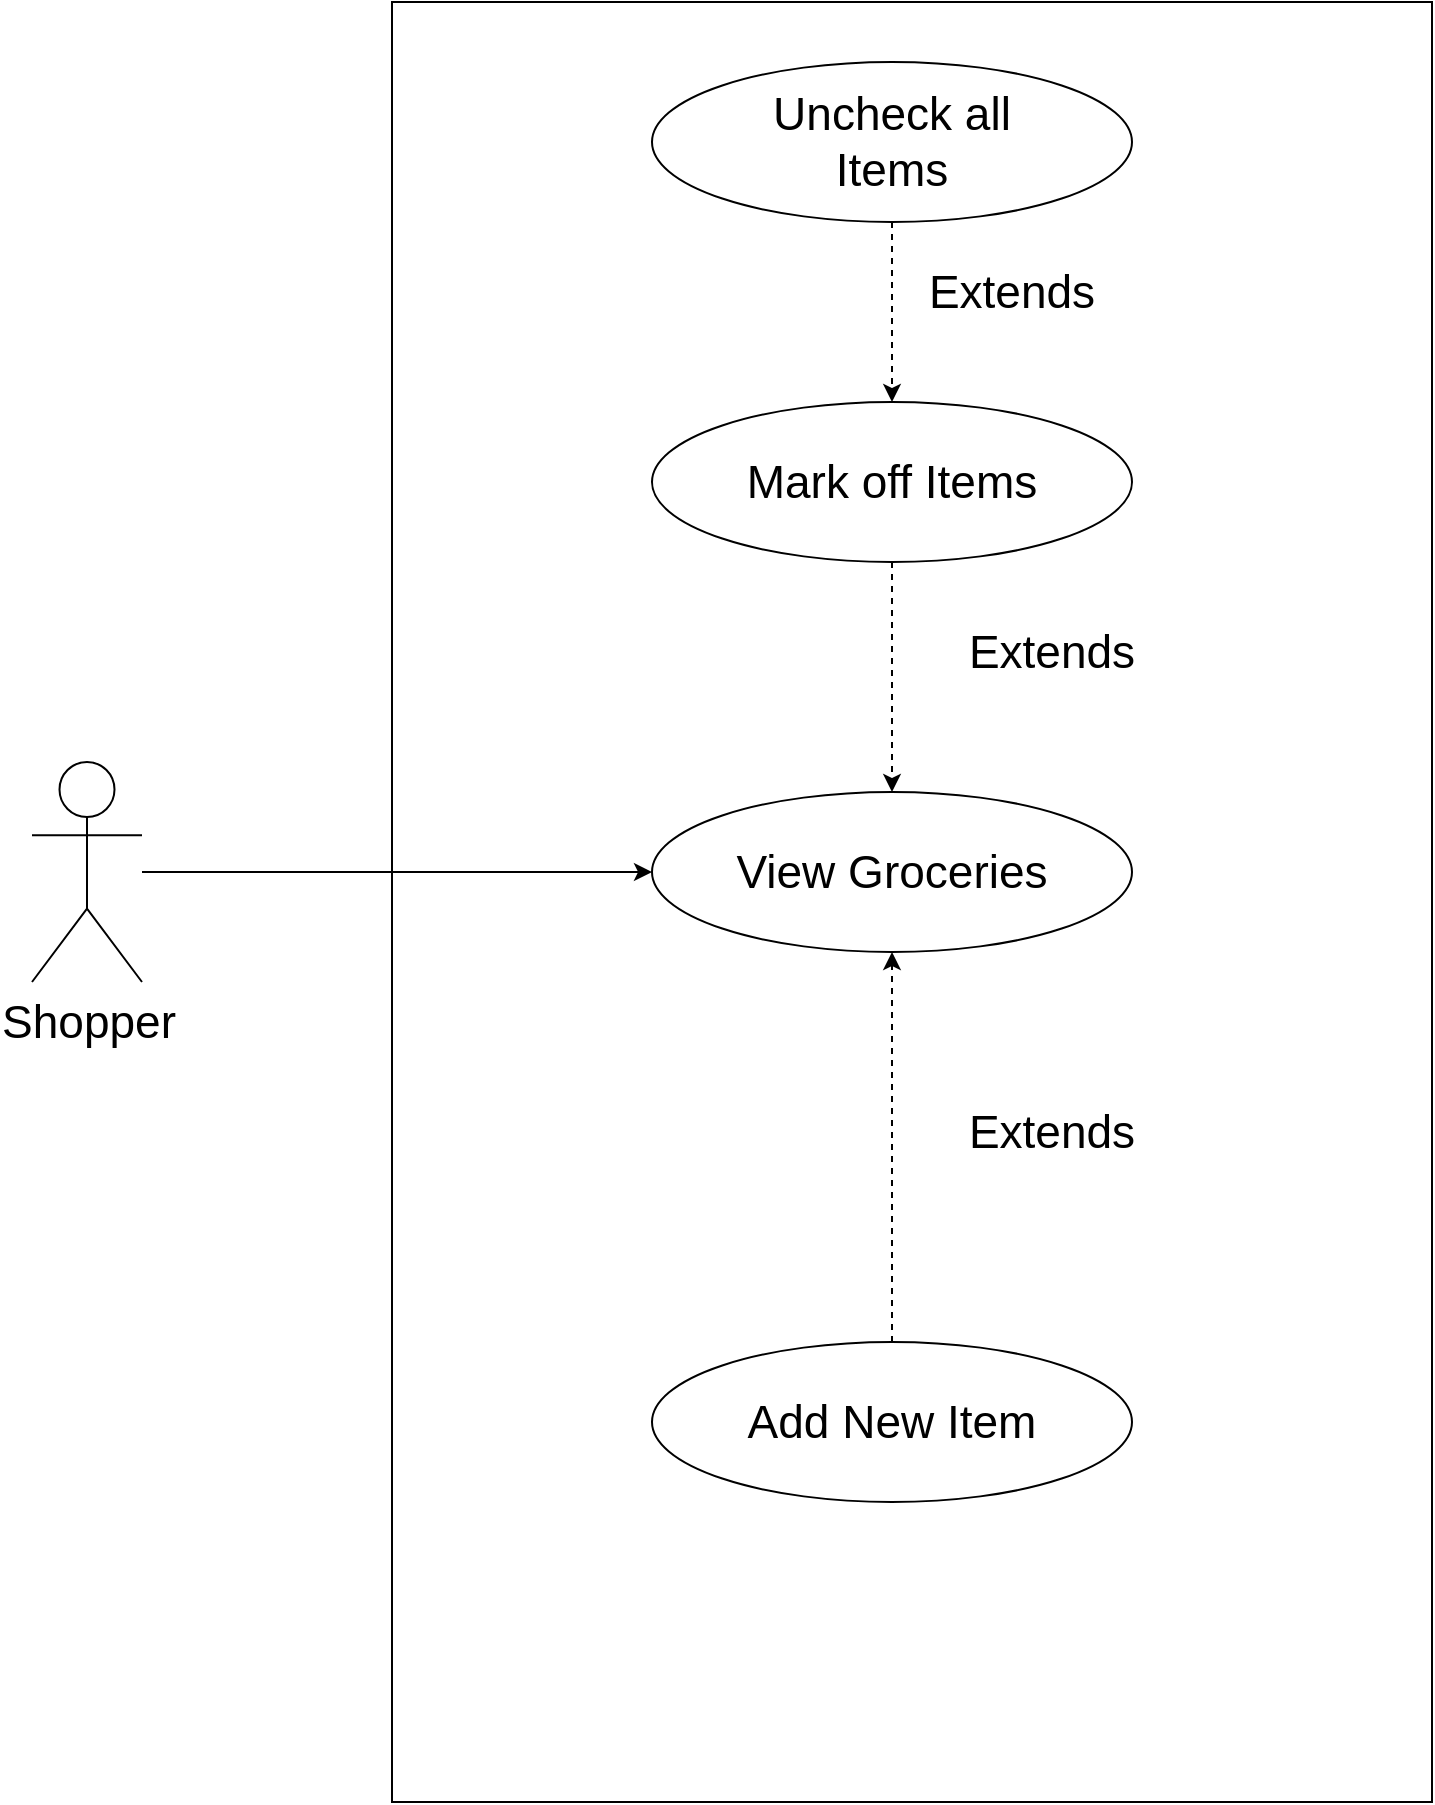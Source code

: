 <mxfile version="20.4.2" type="github">
  <diagram id="j8GTennhAetMIYfanv-C" name="Page-1">
    <mxGraphModel dx="1096" dy="1564" grid="1" gridSize="10" guides="1" tooltips="1" connect="1" arrows="1" fold="1" page="1" pageScale="1" pageWidth="1169" pageHeight="826" math="0" shadow="0">
      <root>
        <mxCell id="0" />
        <mxCell id="1" parent="0" />
        <mxCell id="cyzV4JNntVuVKnsYdBBp-2" value="" style="whiteSpace=wrap;html=1;fontSize=23;" parent="1" vertex="1">
          <mxGeometry x="1070" y="-130" width="520" height="900" as="geometry" />
        </mxCell>
        <mxCell id="cyzV4JNntVuVKnsYdBBp-37" style="edgeStyle=orthogonalEdgeStyle;rounded=0;orthogonalLoop=1;jettySize=auto;html=1;entryX=0.5;entryY=1;entryDx=0;entryDy=0;dashed=1;" parent="1" source="cyzV4JNntVuVKnsYdBBp-4" target="cyzV4JNntVuVKnsYdBBp-23" edge="1">
          <mxGeometry relative="1" as="geometry" />
        </mxCell>
        <mxCell id="cyzV4JNntVuVKnsYdBBp-4" value="" style="ellipse;whiteSpace=wrap;html=1;fontSize=23;" parent="1" vertex="1">
          <mxGeometry x="1200" y="540" width="240" height="80" as="geometry" />
        </mxCell>
        <mxCell id="cyzV4JNntVuVKnsYdBBp-7" style="edgeStyle=orthogonalEdgeStyle;rounded=0;orthogonalLoop=1;jettySize=auto;html=1;entryX=0;entryY=0.5;entryDx=0;entryDy=0;fontSize=23;" parent="1" source="cyzV4JNntVuVKnsYdBBp-8" target="cyzV4JNntVuVKnsYdBBp-23" edge="1">
          <mxGeometry relative="1" as="geometry" />
        </mxCell>
        <mxCell id="cyzV4JNntVuVKnsYdBBp-8" value="Shopper" style="shape=umlActor;verticalLabelPosition=bottom;verticalAlign=top;html=1;outlineConnect=0;fontSize=23;aspect=fixed;" parent="1" vertex="1">
          <mxGeometry x="890" y="250" width="55" height="110" as="geometry" />
        </mxCell>
        <mxCell id="cyzV4JNntVuVKnsYdBBp-13" value="Add New Item" style="text;html=1;strokeColor=none;fillColor=none;align=center;verticalAlign=middle;whiteSpace=wrap;rounded=0;fontSize=23;" parent="1" vertex="1">
          <mxGeometry x="1230" y="565" width="180" height="30" as="geometry" />
        </mxCell>
        <mxCell id="KArkLZ3W4sFwF5HvyRNT-2" style="edgeStyle=orthogonalEdgeStyle;rounded=0;orthogonalLoop=1;jettySize=auto;html=1;entryX=0.5;entryY=0;entryDx=0;entryDy=0;dashed=1;" edge="1" parent="1" source="cyzV4JNntVuVKnsYdBBp-17" target="cyzV4JNntVuVKnsYdBBp-23">
          <mxGeometry relative="1" as="geometry" />
        </mxCell>
        <mxCell id="cyzV4JNntVuVKnsYdBBp-17" value="" style="ellipse;whiteSpace=wrap;html=1;fontSize=23;" parent="1" vertex="1">
          <mxGeometry x="1200" y="70" width="240" height="80" as="geometry" />
        </mxCell>
        <mxCell id="cyzV4JNntVuVKnsYdBBp-19" value="Mark off Items" style="text;html=1;strokeColor=none;fillColor=none;align=center;verticalAlign=middle;whiteSpace=wrap;rounded=0;fontSize=23;" parent="1" vertex="1">
          <mxGeometry x="1230" y="95" width="180" height="30" as="geometry" />
        </mxCell>
        <mxCell id="cyzV4JNntVuVKnsYdBBp-23" value="" style="ellipse;whiteSpace=wrap;html=1;fontSize=23;" parent="1" vertex="1">
          <mxGeometry x="1200" y="265" width="240" height="80" as="geometry" />
        </mxCell>
        <mxCell id="cyzV4JNntVuVKnsYdBBp-24" value="View Groceries" style="text;html=1;strokeColor=none;fillColor=none;align=center;verticalAlign=middle;whiteSpace=wrap;rounded=0;fontSize=23;" parent="1" vertex="1">
          <mxGeometry x="1230" y="290" width="180" height="30" as="geometry" />
        </mxCell>
        <mxCell id="KArkLZ3W4sFwF5HvyRNT-1" value="Extends" style="text;html=1;strokeColor=none;fillColor=none;align=center;verticalAlign=middle;whiteSpace=wrap;rounded=0;fontSize=23;" vertex="1" parent="1">
          <mxGeometry x="1310" y="420" width="180" height="30" as="geometry" />
        </mxCell>
        <mxCell id="KArkLZ3W4sFwF5HvyRNT-3" value="Extends" style="text;html=1;strokeColor=none;fillColor=none;align=center;verticalAlign=middle;whiteSpace=wrap;rounded=0;fontSize=23;" vertex="1" parent="1">
          <mxGeometry x="1310" y="180" width="180" height="30" as="geometry" />
        </mxCell>
        <mxCell id="KArkLZ3W4sFwF5HvyRNT-6" style="edgeStyle=orthogonalEdgeStyle;rounded=0;orthogonalLoop=1;jettySize=auto;html=1;dashed=1;" edge="1" parent="1" source="KArkLZ3W4sFwF5HvyRNT-4" target="cyzV4JNntVuVKnsYdBBp-17">
          <mxGeometry relative="1" as="geometry" />
        </mxCell>
        <mxCell id="KArkLZ3W4sFwF5HvyRNT-4" value="" style="ellipse;whiteSpace=wrap;html=1;fontSize=23;" vertex="1" parent="1">
          <mxGeometry x="1200" y="-100" width="240" height="80" as="geometry" />
        </mxCell>
        <mxCell id="KArkLZ3W4sFwF5HvyRNT-7" value="Extends" style="text;html=1;strokeColor=none;fillColor=none;align=center;verticalAlign=middle;whiteSpace=wrap;rounded=0;fontSize=23;" vertex="1" parent="1">
          <mxGeometry x="1290" width="180" height="30" as="geometry" />
        </mxCell>
        <mxCell id="KArkLZ3W4sFwF5HvyRNT-8" value="Uncheck all Items" style="text;html=1;strokeColor=none;fillColor=none;align=center;verticalAlign=middle;whiteSpace=wrap;rounded=0;fontSize=23;" vertex="1" parent="1">
          <mxGeometry x="1230" y="-75" width="180" height="30" as="geometry" />
        </mxCell>
      </root>
    </mxGraphModel>
  </diagram>
</mxfile>

